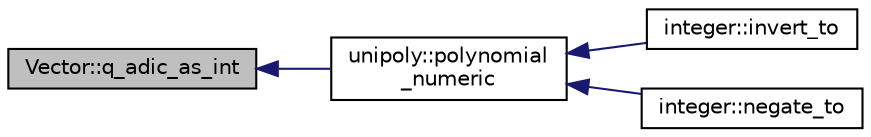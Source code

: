 digraph "Vector::q_adic_as_int"
{
  edge [fontname="Helvetica",fontsize="10",labelfontname="Helvetica",labelfontsize="10"];
  node [fontname="Helvetica",fontsize="10",shape=record];
  rankdir="LR";
  Node4463 [label="Vector::q_adic_as_int",height=0.2,width=0.4,color="black", fillcolor="grey75", style="filled", fontcolor="black"];
  Node4463 -> Node4464 [dir="back",color="midnightblue",fontsize="10",style="solid",fontname="Helvetica"];
  Node4464 [label="unipoly::polynomial\l_numeric",height=0.2,width=0.4,color="black", fillcolor="white", style="filled",URL="$d1/d89/classunipoly.html#a07fbd1dbc9033a82bfa2fd2eb7358bda"];
  Node4464 -> Node4465 [dir="back",color="midnightblue",fontsize="10",style="solid",fontname="Helvetica"];
  Node4465 [label="integer::invert_to",height=0.2,width=0.4,color="black", fillcolor="white", style="filled",URL="$d0/de5/classinteger.html#a9a991b285677b99b4879034e31648b7a"];
  Node4464 -> Node4466 [dir="back",color="midnightblue",fontsize="10",style="solid",fontname="Helvetica"];
  Node4466 [label="integer::negate_to",height=0.2,width=0.4,color="black", fillcolor="white", style="filled",URL="$d0/de5/classinteger.html#a1da2bd683bdef336057ef2b84d4b3978"];
}

